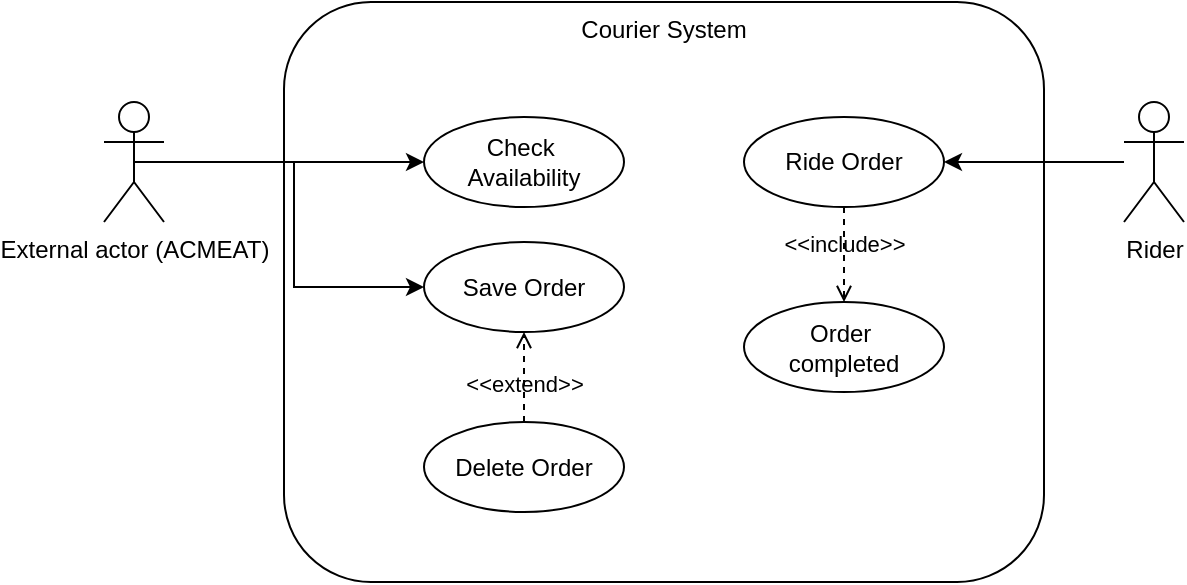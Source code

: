 <mxfile version="28.1.1">
  <diagram name="Pagina-1" id="c-uwUkHPffSPwhgFVyYJ">
    <mxGraphModel dx="1144" dy="815" grid="1" gridSize="10" guides="1" tooltips="1" connect="1" arrows="1" fold="1" page="1" pageScale="1" pageWidth="827" pageHeight="1169" math="0" shadow="0">
      <root>
        <mxCell id="0" />
        <mxCell id="1" parent="0" />
        <mxCell id="jGFvi2a09jElZurBwW-i-32" value="Courier System" style="rounded=1;whiteSpace=wrap;html=1;verticalAlign=top;" parent="1" vertex="1">
          <mxGeometry x="230" y="240" width="380" height="290" as="geometry" />
        </mxCell>
        <mxCell id="jGFvi2a09jElZurBwW-i-17" style="edgeStyle=orthogonalEdgeStyle;rounded=0;orthogonalLoop=1;jettySize=auto;html=1;" parent="1" source="jGFvi2a09jElZurBwW-i-1" target="jGFvi2a09jElZurBwW-i-16" edge="1">
          <mxGeometry relative="1" as="geometry" />
        </mxCell>
        <mxCell id="O5LIGbgBDKq7RoHMJCz_-5" style="edgeStyle=orthogonalEdgeStyle;rounded=0;orthogonalLoop=1;jettySize=auto;html=1;exitX=0.5;exitY=0.5;exitDx=0;exitDy=0;exitPerimeter=0;entryX=0;entryY=0.5;entryDx=0;entryDy=0;" edge="1" parent="1" source="jGFvi2a09jElZurBwW-i-1" target="jGFvi2a09jElZurBwW-i-25">
          <mxGeometry relative="1" as="geometry" />
        </mxCell>
        <mxCell id="jGFvi2a09jElZurBwW-i-1" value="External actor (ACMEAT)" style="shape=umlActor;verticalLabelPosition=bottom;verticalAlign=top;html=1;" parent="1" vertex="1">
          <mxGeometry x="140" y="290" width="30" height="60" as="geometry" />
        </mxCell>
        <mxCell id="jGFvi2a09jElZurBwW-i-16" value="Check&amp;nbsp;&lt;div&gt;Availability&lt;/div&gt;" style="ellipse;whiteSpace=wrap;html=1;" parent="1" vertex="1">
          <mxGeometry x="300" y="297.5" width="100" height="45" as="geometry" />
        </mxCell>
        <mxCell id="O5LIGbgBDKq7RoHMJCz_-4" style="edgeStyle=orthogonalEdgeStyle;rounded=0;orthogonalLoop=1;jettySize=auto;html=1;entryX=1;entryY=0.5;entryDx=0;entryDy=0;" edge="1" parent="1" source="jGFvi2a09jElZurBwW-i-23" target="jGFvi2a09jElZurBwW-i-30">
          <mxGeometry relative="1" as="geometry" />
        </mxCell>
        <mxCell id="jGFvi2a09jElZurBwW-i-23" value="Rider" style="shape=umlActor;verticalLabelPosition=bottom;verticalAlign=top;html=1;" parent="1" vertex="1">
          <mxGeometry x="650" y="290" width="30" height="60" as="geometry" />
        </mxCell>
        <mxCell id="jGFvi2a09jElZurBwW-i-25" value="Save Order" style="ellipse;whiteSpace=wrap;html=1;" parent="1" vertex="1">
          <mxGeometry x="300" y="360" width="100" height="45" as="geometry" />
        </mxCell>
        <mxCell id="jGFvi2a09jElZurBwW-i-30" value="Ride Order" style="ellipse;whiteSpace=wrap;html=1;" parent="1" vertex="1">
          <mxGeometry x="460" y="297.5" width="100" height="45" as="geometry" />
        </mxCell>
        <mxCell id="O5LIGbgBDKq7RoHMJCz_-1" value="Delete Order" style="ellipse;whiteSpace=wrap;html=1;" vertex="1" parent="1">
          <mxGeometry x="300" y="450" width="100" height="45" as="geometry" />
        </mxCell>
        <mxCell id="O5LIGbgBDKq7RoHMJCz_-2" value="Order&amp;nbsp;&lt;div&gt;completed&lt;/div&gt;" style="ellipse;whiteSpace=wrap;html=1;" vertex="1" parent="1">
          <mxGeometry x="460" y="390" width="100" height="45" as="geometry" />
        </mxCell>
        <mxCell id="O5LIGbgBDKq7RoHMJCz_-7" value="&amp;lt;&amp;lt;include&amp;gt;&amp;gt;" style="html=1;verticalAlign=bottom;labelBackgroundColor=none;endArrow=open;endFill=0;dashed=1;rounded=0;entryX=0.5;entryY=0;entryDx=0;entryDy=0;exitX=0.5;exitY=1;exitDx=0;exitDy=0;" edge="1" parent="1" source="jGFvi2a09jElZurBwW-i-30" target="O5LIGbgBDKq7RoHMJCz_-2">
          <mxGeometry x="0.158" width="160" relative="1" as="geometry">
            <mxPoint x="330" y="420" as="sourcePoint" />
            <mxPoint x="490" y="420" as="targetPoint" />
            <mxPoint as="offset" />
          </mxGeometry>
        </mxCell>
        <mxCell id="O5LIGbgBDKq7RoHMJCz_-8" value="&amp;lt;&amp;lt;extend&amp;gt;&amp;gt;" style="html=1;verticalAlign=bottom;labelBackgroundColor=none;endArrow=open;endFill=0;dashed=1;rounded=0;exitX=0.5;exitY=0;exitDx=0;exitDy=0;entryX=0.5;entryY=1;entryDx=0;entryDy=0;" edge="1" parent="1" source="O5LIGbgBDKq7RoHMJCz_-1" target="jGFvi2a09jElZurBwW-i-25">
          <mxGeometry x="-0.556" width="160" relative="1" as="geometry">
            <mxPoint x="330" y="420" as="sourcePoint" />
            <mxPoint x="490" y="420" as="targetPoint" />
            <mxPoint as="offset" />
          </mxGeometry>
        </mxCell>
      </root>
    </mxGraphModel>
  </diagram>
</mxfile>
